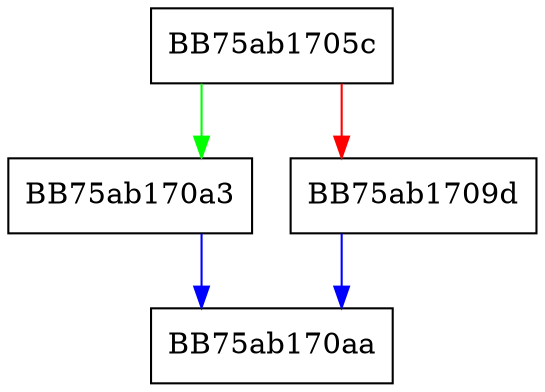 digraph string_impl {
  node [shape="box"];
  graph [splines=ortho];
  BB75ab1705c -> BB75ab170a3 [color="green"];
  BB75ab1705c -> BB75ab1709d [color="red"];
  BB75ab1709d -> BB75ab170aa [color="blue"];
  BB75ab170a3 -> BB75ab170aa [color="blue"];
}
